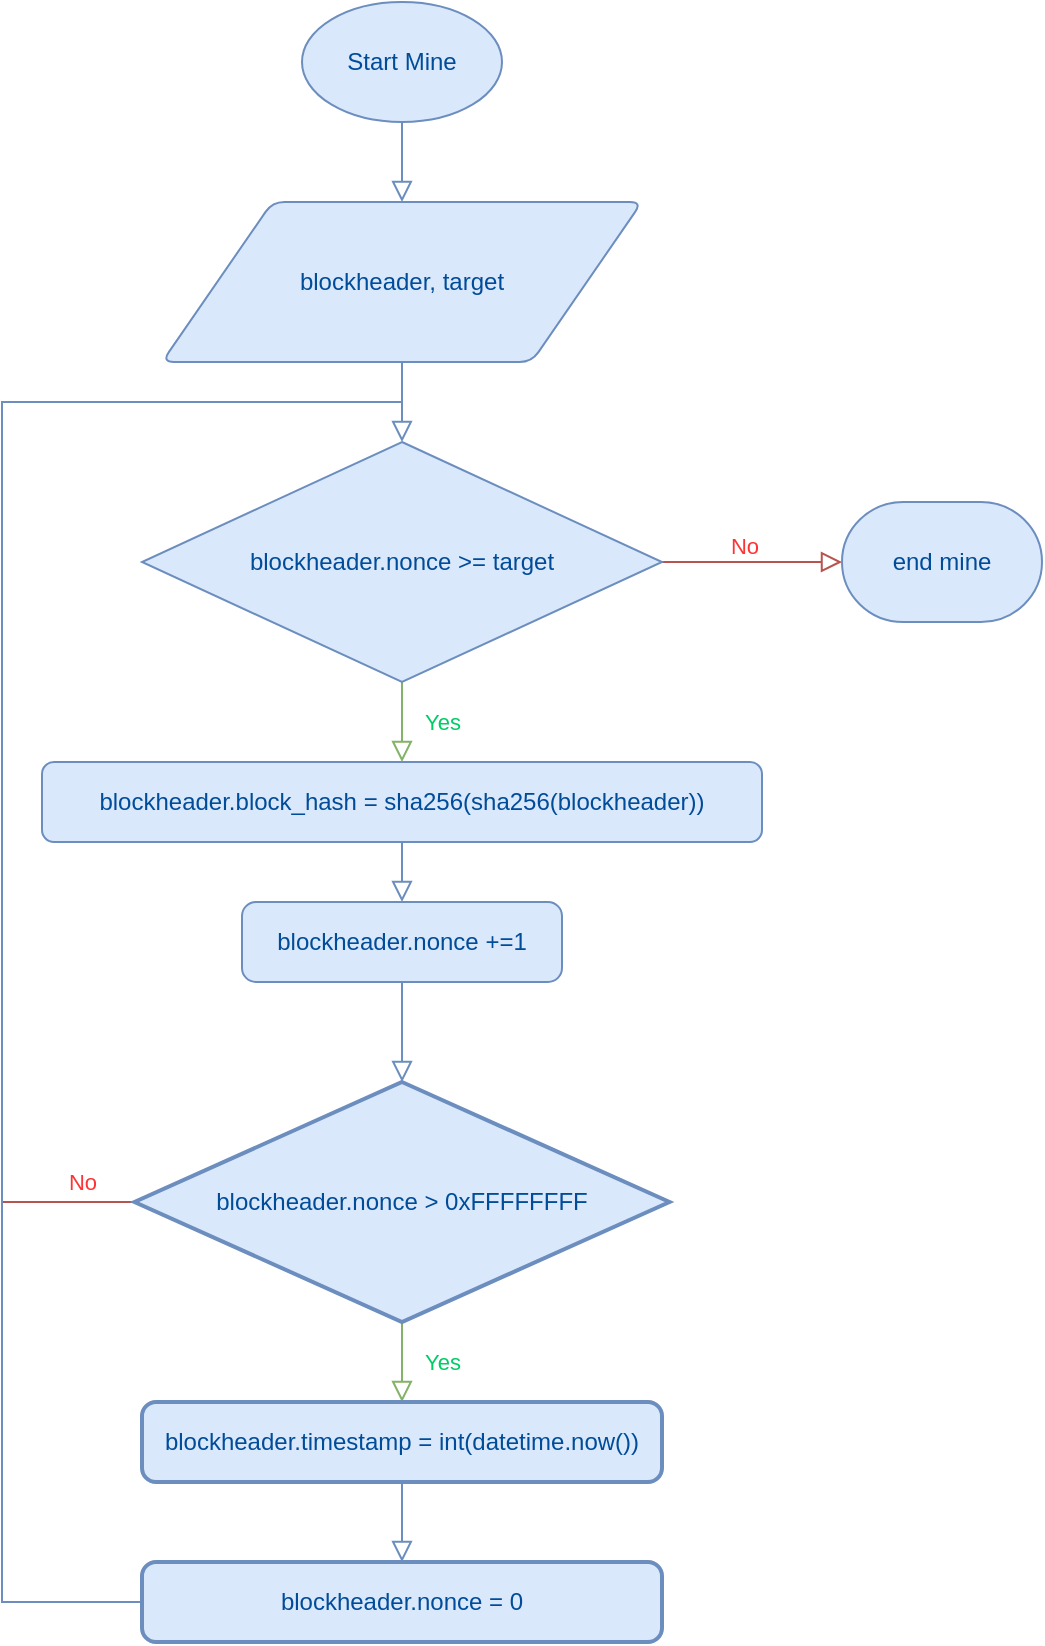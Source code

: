 <mxfile version="26.0.8">
  <diagram id="C5RBs43oDa-KdzZeNtuy" name="Page-1">
    <mxGraphModel dx="1750" dy="928" grid="1" gridSize="10" guides="1" tooltips="1" connect="1" arrows="1" fold="1" page="1" pageScale="1" pageWidth="827" pageHeight="1169" math="0" shadow="0">
      <root>
        <mxCell id="WIyWlLk6GJQsqaUBKTNV-0" />
        <mxCell id="WIyWlLk6GJQsqaUBKTNV-1" parent="WIyWlLk6GJQsqaUBKTNV-0" />
        <mxCell id="WIyWlLk6GJQsqaUBKTNV-2" value="" style="rounded=0;html=1;jettySize=auto;orthogonalLoop=1;fontSize=11;endArrow=block;endFill=0;endSize=8;strokeWidth=1;shadow=0;labelBackgroundColor=none;edgeStyle=orthogonalEdgeStyle;exitX=0.5;exitY=1;exitDx=0;exitDy=0;exitPerimeter=0;fillColor=#dae8fc;strokeColor=#6c8ebf;" parent="WIyWlLk6GJQsqaUBKTNV-1" source="sUgAABU7Xawv0dFcC1rQ-0" target="sUgAABU7Xawv0dFcC1rQ-1" edge="1">
          <mxGeometry relative="1" as="geometry">
            <mxPoint x="230" y="140" as="sourcePoint" />
            <mxPoint x="380" y="90" as="targetPoint" />
          </mxGeometry>
        </mxCell>
        <mxCell id="WIyWlLk6GJQsqaUBKTNV-4" value="&lt;font style=&quot;color: rgb(0, 204, 102);&quot;&gt;Yes&lt;/font&gt;" style="rounded=0;html=1;jettySize=auto;orthogonalLoop=1;fontSize=11;endArrow=block;endFill=0;endSize=8;strokeWidth=1;shadow=0;labelBackgroundColor=none;edgeStyle=orthogonalEdgeStyle;exitX=0.5;exitY=1;exitDx=0;exitDy=0;exitPerimeter=0;entryX=0.5;entryY=0;entryDx=0;entryDy=0;fillColor=#d5e8d4;strokeColor=#82b366;" parent="WIyWlLk6GJQsqaUBKTNV-1" source="sUgAABU7Xawv0dFcC1rQ-2" target="WIyWlLk6GJQsqaUBKTNV-11" edge="1">
          <mxGeometry y="20" relative="1" as="geometry">
            <mxPoint as="offset" />
            <mxPoint x="550" y="390" as="sourcePoint" />
            <mxPoint x="220" y="510" as="targetPoint" />
          </mxGeometry>
        </mxCell>
        <mxCell id="sUgAABU7Xawv0dFcC1rQ-6" style="edgeStyle=orthogonalEdgeStyle;rounded=0;orthogonalLoop=1;jettySize=auto;html=1;exitX=0.5;exitY=1;exitDx=0;exitDy=0;endArrow=block;endFill=0;endSize=8;fillColor=#dae8fc;strokeColor=#6c8ebf;" parent="WIyWlLk6GJQsqaUBKTNV-1" source="WIyWlLk6GJQsqaUBKTNV-11" target="sUgAABU7Xawv0dFcC1rQ-5" edge="1">
          <mxGeometry relative="1" as="geometry" />
        </mxCell>
        <mxCell id="WIyWlLk6GJQsqaUBKTNV-11" value="&lt;font style=&quot;color: rgb(0, 76, 153);&quot;&gt;blockheader.block_hash =&amp;nbsp;&lt;span style=&quot;background-color: transparent;&quot;&gt;sha256(sha256(blockheader))&lt;/span&gt;&lt;/font&gt;" style="rounded=1;whiteSpace=wrap;html=1;fontSize=12;glass=0;strokeWidth=1;shadow=0;fillColor=#dae8fc;strokeColor=#6c8ebf;" parent="WIyWlLk6GJQsqaUBKTNV-1" vertex="1">
          <mxGeometry x="40" y="440" width="360" height="40" as="geometry" />
        </mxCell>
        <mxCell id="sUgAABU7Xawv0dFcC1rQ-0" value="&lt;font style=&quot;color: rgb(0, 76, 153);&quot;&gt;Start Mine&lt;/font&gt;" style="strokeWidth=1;html=1;shape=mxgraph.flowchart.start_1;whiteSpace=wrap;fillColor=#dae8fc;strokeColor=#6c8ebf;" parent="WIyWlLk6GJQsqaUBKTNV-1" vertex="1">
          <mxGeometry x="170" y="60" width="100" height="60" as="geometry" />
        </mxCell>
        <mxCell id="sUgAABU7Xawv0dFcC1rQ-1" value="&lt;font style=&quot;color: rgb(0, 76, 153);&quot;&gt;blockheader, target&lt;/font&gt;" style="shape=parallelogram;html=1;strokeWidth=1;perimeter=parallelogramPerimeter;whiteSpace=wrap;rounded=1;arcSize=12;size=0.23;fillColor=#dae8fc;strokeColor=#6c8ebf;" parent="WIyWlLk6GJQsqaUBKTNV-1" vertex="1">
          <mxGeometry x="100" y="160" width="240" height="80" as="geometry" />
        </mxCell>
        <mxCell id="sUgAABU7Xawv0dFcC1rQ-8" style="edgeStyle=orthogonalEdgeStyle;rounded=0;orthogonalLoop=1;jettySize=auto;html=1;exitX=1;exitY=0.5;exitDx=0;exitDy=0;exitPerimeter=0;labelPosition=center;verticalLabelPosition=middle;align=center;verticalAlign=middle;textDirection=ltr;fillColor=#f8cecc;strokeColor=#b85450;endArrow=block;endFill=0;endSize=8;entryX=0;entryY=0.5;entryDx=0;entryDy=0;entryPerimeter=0;" parent="WIyWlLk6GJQsqaUBKTNV-1" source="sUgAABU7Xawv0dFcC1rQ-2" target="F9XUrEo2WQZI0cylGIhk-9" edge="1">
          <mxGeometry relative="1" as="geometry">
            <mxPoint x="414" y="340" as="targetPoint" />
          </mxGeometry>
        </mxCell>
        <mxCell id="sUgAABU7Xawv0dFcC1rQ-10" value="No" style="edgeLabel;html=1;align=center;verticalAlign=bottom;resizable=0;points=[];labelPosition=center;verticalLabelPosition=top;fontColor=#FF3333;" parent="sUgAABU7Xawv0dFcC1rQ-8" vertex="1" connectable="0">
          <mxGeometry x="-0.104" relative="1" as="geometry">
            <mxPoint as="offset" />
          </mxGeometry>
        </mxCell>
        <mxCell id="sUgAABU7Xawv0dFcC1rQ-2" value="&lt;font style=&quot;color: rgb(0, 76, 153);&quot;&gt;blockheader.nonce &amp;gt;= target&lt;/font&gt;" style="strokeWidth=1;html=1;shape=mxgraph.flowchart.decision;whiteSpace=wrap;fillColor=#dae8fc;strokeColor=#6c8ebf;" parent="WIyWlLk6GJQsqaUBKTNV-1" vertex="1">
          <mxGeometry x="90" y="280" width="260" height="120" as="geometry" />
        </mxCell>
        <mxCell id="sUgAABU7Xawv0dFcC1rQ-3" style="edgeStyle=orthogonalEdgeStyle;rounded=0;orthogonalLoop=1;jettySize=auto;html=1;exitX=0.5;exitY=1;exitDx=0;exitDy=0;entryX=0.5;entryY=0;entryDx=0;entryDy=0;entryPerimeter=0;fillColor=#dae8fc;strokeColor=#6c8ebf;endArrow=block;endFill=0;endSize=8;" parent="WIyWlLk6GJQsqaUBKTNV-1" source="sUgAABU7Xawv0dFcC1rQ-1" target="sUgAABU7Xawv0dFcC1rQ-2" edge="1">
          <mxGeometry relative="1" as="geometry" />
        </mxCell>
        <mxCell id="sUgAABU7Xawv0dFcC1rQ-13" style="edgeStyle=orthogonalEdgeStyle;rounded=0;orthogonalLoop=1;jettySize=auto;html=1;exitX=0.5;exitY=1;exitDx=0;exitDy=0;fillColor=#dae8fc;strokeColor=#6c8ebf;endSize=8;endArrow=block;endFill=0;" parent="WIyWlLk6GJQsqaUBKTNV-1" source="sUgAABU7Xawv0dFcC1rQ-5" target="sUgAABU7Xawv0dFcC1rQ-12" edge="1">
          <mxGeometry relative="1" as="geometry" />
        </mxCell>
        <mxCell id="sUgAABU7Xawv0dFcC1rQ-5" value="&lt;font style=&quot;color: rgb(0, 76, 153);&quot;&gt;blockheader.nonce +=1&lt;/font&gt;" style="rounded=1;whiteSpace=wrap;html=1;absoluteArcSize=1;arcSize=14;strokeWidth=1;fillColor=#dae8fc;strokeColor=#6c8ebf;" parent="WIyWlLk6GJQsqaUBKTNV-1" vertex="1">
          <mxGeometry x="140" y="510" width="160" height="40" as="geometry" />
        </mxCell>
        <mxCell id="sUgAABU7Xawv0dFcC1rQ-16" style="edgeStyle=orthogonalEdgeStyle;rounded=0;orthogonalLoop=1;jettySize=auto;html=1;exitX=0.5;exitY=1;exitDx=0;exitDy=0;exitPerimeter=0;entryX=0.5;entryY=0;entryDx=0;entryDy=0;fillColor=#d5e8d4;strokeColor=#82b366;endSize=8;endArrow=block;endFill=0;" parent="WIyWlLk6GJQsqaUBKTNV-1" source="sUgAABU7Xawv0dFcC1rQ-12" target="sUgAABU7Xawv0dFcC1rQ-15" edge="1">
          <mxGeometry relative="1" as="geometry" />
        </mxCell>
        <mxCell id="sUgAABU7Xawv0dFcC1rQ-17" value="Yes" style="edgeLabel;html=1;align=center;verticalAlign=middle;resizable=0;points=[];fontColor=#00CC66;" parent="sUgAABU7Xawv0dFcC1rQ-16" vertex="1" connectable="0">
          <mxGeometry x="-0.158" y="2" relative="1" as="geometry">
            <mxPoint x="18" y="3" as="offset" />
          </mxGeometry>
        </mxCell>
        <mxCell id="F9XUrEo2WQZI0cylGIhk-5" style="edgeStyle=orthogonalEdgeStyle;rounded=0;orthogonalLoop=1;jettySize=auto;html=1;exitX=0;exitY=0.5;exitDx=0;exitDy=0;exitPerimeter=0;fillColor=#f8cecc;strokeColor=#b85450;endSize=8;endArrow=none;endFill=0;startFill=0;" edge="1" parent="WIyWlLk6GJQsqaUBKTNV-1" source="sUgAABU7Xawv0dFcC1rQ-12">
          <mxGeometry relative="1" as="geometry">
            <mxPoint x="20" y="660" as="targetPoint" />
          </mxGeometry>
        </mxCell>
        <mxCell id="F9XUrEo2WQZI0cylGIhk-6" value="No" style="edgeLabel;html=1;align=center;verticalAlign=middle;resizable=0;points=[];fontColor=#FF3333;" vertex="1" connectable="0" parent="F9XUrEo2WQZI0cylGIhk-5">
          <mxGeometry x="-0.359" relative="1" as="geometry">
            <mxPoint x="-5" y="-10" as="offset" />
          </mxGeometry>
        </mxCell>
        <mxCell id="sUgAABU7Xawv0dFcC1rQ-12" value="&lt;font style=&quot;color: rgb(0, 76, 153);&quot;&gt;blockheader.nonce &amp;gt; 0xFFFFFFFF&lt;/font&gt;" style="strokeWidth=2;html=1;shape=mxgraph.flowchart.decision;whiteSpace=wrap;fillColor=#dae8fc;strokeColor=#6c8ebf;" parent="WIyWlLk6GJQsqaUBKTNV-1" vertex="1">
          <mxGeometry x="86.25" y="600" width="267.5" height="120" as="geometry" />
        </mxCell>
        <mxCell id="sUgAABU7Xawv0dFcC1rQ-19" style="edgeStyle=orthogonalEdgeStyle;rounded=0;orthogonalLoop=1;jettySize=auto;html=1;exitX=0.5;exitY=1;exitDx=0;exitDy=0;entryX=0.5;entryY=0;entryDx=0;entryDy=0;endSize=8;fillColor=#dae8fc;strokeColor=#6c8ebf;endArrow=block;endFill=0;" parent="WIyWlLk6GJQsqaUBKTNV-1" source="sUgAABU7Xawv0dFcC1rQ-15" target="sUgAABU7Xawv0dFcC1rQ-18" edge="1">
          <mxGeometry relative="1" as="geometry" />
        </mxCell>
        <mxCell id="sUgAABU7Xawv0dFcC1rQ-15" value="&lt;font style=&quot;color: rgb(0, 76, 153);&quot;&gt;blockheader.timestamp = int(datetime.now())&lt;/font&gt;" style="rounded=1;whiteSpace=wrap;html=1;absoluteArcSize=1;arcSize=14;strokeWidth=2;fillColor=#dae8fc;strokeColor=#6c8ebf;" parent="WIyWlLk6GJQsqaUBKTNV-1" vertex="1">
          <mxGeometry x="90" y="760" width="260" height="40" as="geometry" />
        </mxCell>
        <mxCell id="sUgAABU7Xawv0dFcC1rQ-20" style="edgeStyle=orthogonalEdgeStyle;rounded=0;orthogonalLoop=1;jettySize=auto;html=1;exitX=0.5;exitY=1;exitDx=0;exitDy=0;fillColor=#dae8fc;strokeColor=#6c8ebf;endArrow=none;endFill=0;endSize=8;startFill=0;" parent="WIyWlLk6GJQsqaUBKTNV-1" edge="1">
          <mxGeometry relative="1" as="geometry">
            <mxPoint x="220" y="260" as="targetPoint" />
            <mxPoint x="220" y="860" as="sourcePoint" />
            <Array as="points">
              <mxPoint x="20" y="860" />
            </Array>
          </mxGeometry>
        </mxCell>
        <mxCell id="sUgAABU7Xawv0dFcC1rQ-18" value="&lt;font style=&quot;color: rgb(0, 76, 153);&quot;&gt;blockheader.nonce = 0&lt;/font&gt;" style="rounded=1;whiteSpace=wrap;html=1;absoluteArcSize=1;arcSize=14;strokeWidth=2;fillColor=#dae8fc;strokeColor=#6c8ebf;" parent="WIyWlLk6GJQsqaUBKTNV-1" vertex="1">
          <mxGeometry x="90" y="840" width="260" height="40" as="geometry" />
        </mxCell>
        <mxCell id="F9XUrEo2WQZI0cylGIhk-7" style="edgeStyle=orthogonalEdgeStyle;rounded=0;orthogonalLoop=1;jettySize=auto;html=1;exitX=0.5;exitY=1;exitDx=0;exitDy=0;exitPerimeter=0;" edge="1" parent="WIyWlLk6GJQsqaUBKTNV-1" source="sUgAABU7Xawv0dFcC1rQ-2" target="sUgAABU7Xawv0dFcC1rQ-2">
          <mxGeometry relative="1" as="geometry" />
        </mxCell>
        <mxCell id="F9XUrEo2WQZI0cylGIhk-9" value="&lt;font style=&quot;color: rgb(0, 76, 153);&quot;&gt;end mine&lt;/font&gt;" style="strokeWidth=1;html=1;shape=mxgraph.flowchart.terminator;whiteSpace=wrap;fillColor=#dae8fc;strokeColor=#6c8ebf;" vertex="1" parent="WIyWlLk6GJQsqaUBKTNV-1">
          <mxGeometry x="440" y="310" width="100" height="60" as="geometry" />
        </mxCell>
      </root>
    </mxGraphModel>
  </diagram>
</mxfile>
